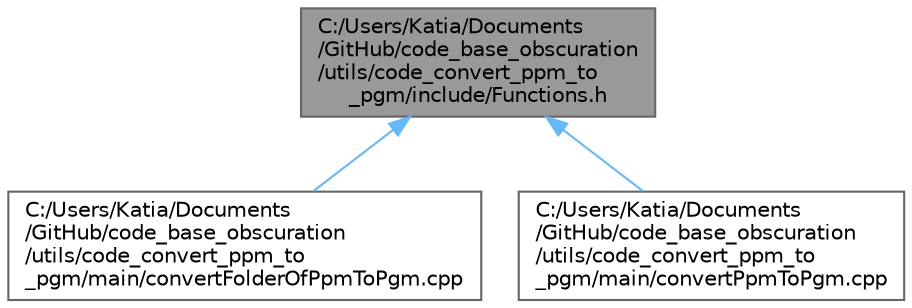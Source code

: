 digraph "C:/Users/Katia/Documents/GitHub/code_base_obscuration/utils/code_convert_ppm_to_pgm/include/Functions.h"
{
 // LATEX_PDF_SIZE
  bgcolor="transparent";
  edge [fontname=Helvetica,fontsize=10,labelfontname=Helvetica,labelfontsize=10];
  node [fontname=Helvetica,fontsize=10,shape=box,height=0.2,width=0.4];
  Node1 [id="Node000001",label="C:/Users/Katia/Documents\l/GitHub/code_base_obscuration\l/utils/code_convert_ppm_to\l_pgm/include/Functions.h",height=0.2,width=0.4,color="gray40", fillcolor="grey60", style="filled", fontcolor="black",tooltip=" "];
  Node1 -> Node2 [id="edge1_Node000001_Node000002",dir="back",color="steelblue1",style="solid",tooltip=" "];
  Node2 [id="Node000002",label="C:/Users/Katia/Documents\l/GitHub/code_base_obscuration\l/utils/code_convert_ppm_to\l_pgm/main/convertFolderOfPpmToPgm.cpp",height=0.2,width=0.4,color="grey40", fillcolor="white", style="filled",URL="$convert_folder_of_ppm_to_pgm_8cpp.html",tooltip=" "];
  Node1 -> Node3 [id="edge2_Node000001_Node000003",dir="back",color="steelblue1",style="solid",tooltip=" "];
  Node3 [id="Node000003",label="C:/Users/Katia/Documents\l/GitHub/code_base_obscuration\l/utils/code_convert_ppm_to\l_pgm/main/convertPpmToPgm.cpp",height=0.2,width=0.4,color="grey40", fillcolor="white", style="filled",URL="$convert_ppm_to_pgm_8cpp.html",tooltip=" "];
}
